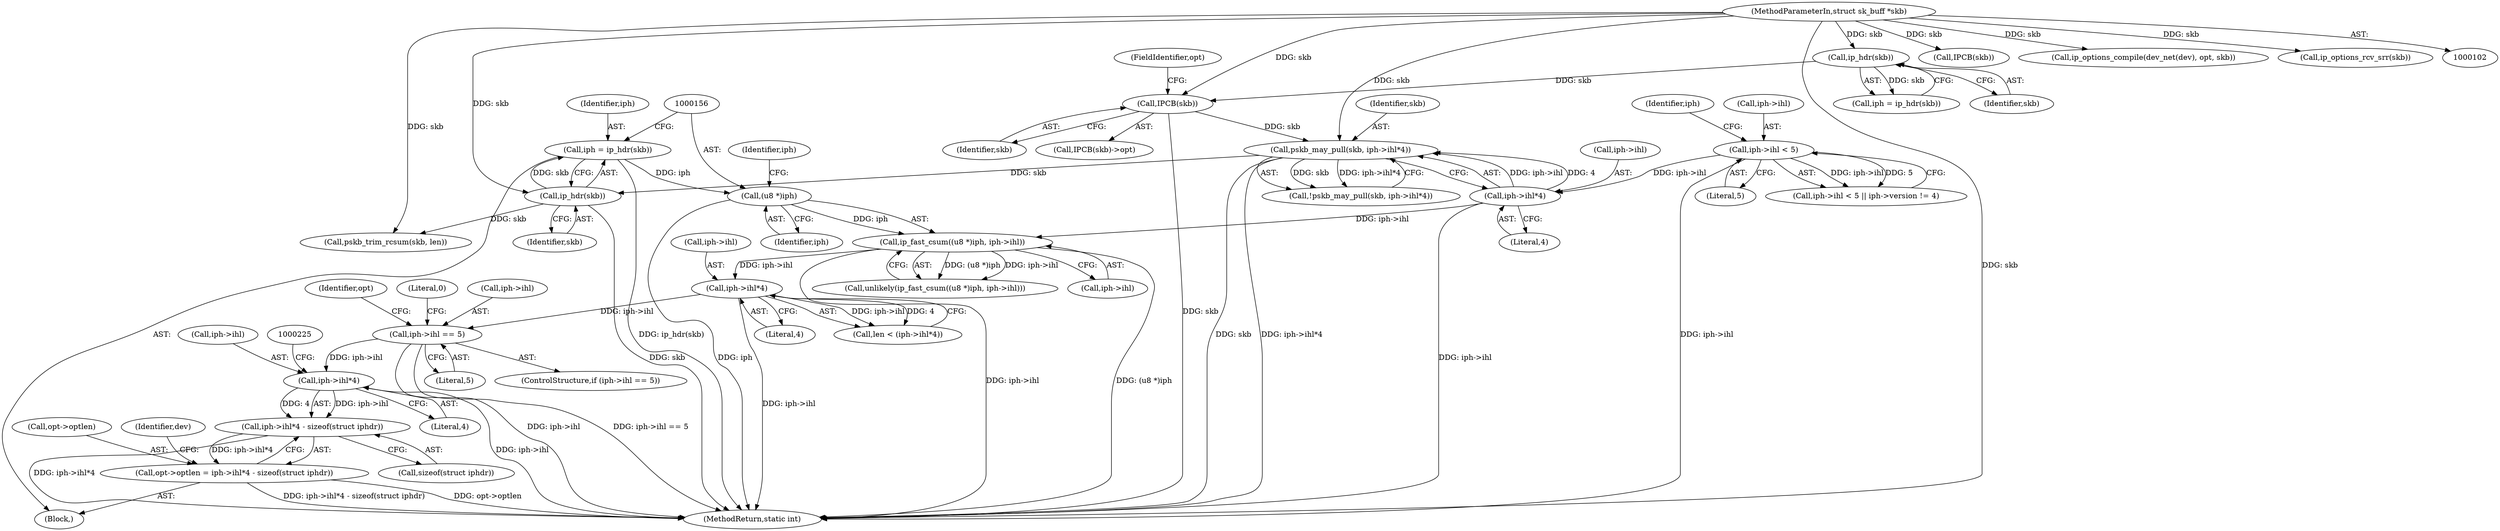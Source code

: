digraph "0_linux_f8e9881c2aef1e982e5abc25c046820cd0b7cf64@API" {
"1000218" [label="(Call,iph->ihl*4 - sizeof(struct iphdr))"];
"1000219" [label="(Call,iph->ihl*4)"];
"1000207" [label="(Call,iph->ihl == 5)"];
"1000184" [label="(Call,iph->ihl*4)"];
"1000154" [label="(Call,ip_fast_csum((u8 *)iph, iph->ihl))"];
"1000155" [label="(Call,(u8 *)iph)"];
"1000148" [label="(Call,iph = ip_hdr(skb))"];
"1000150" [label="(Call,ip_hdr(skb))"];
"1000140" [label="(Call,pskb_may_pull(skb, iph->ihl*4))"];
"1000122" [label="(Call,IPCB(skb))"];
"1000116" [label="(Call,ip_hdr(skb))"];
"1000103" [label="(MethodParameterIn,struct sk_buff *skb)"];
"1000142" [label="(Call,iph->ihl*4)"];
"1000127" [label="(Call,iph->ihl < 5)"];
"1000214" [label="(Call,opt->optlen = iph->ihl*4 - sizeof(struct iphdr))"];
"1000121" [label="(Call,IPCB(skb)->opt)"];
"1000206" [label="(ControlStructure,if (iph->ihl == 5))"];
"1000223" [label="(Literal,4)"];
"1000208" [label="(Call,iph->ihl)"];
"1000104" [label="(Block,)"];
"1000153" [label="(Call,unlikely(ip_fast_csum((u8 *)iph, iph->ihl)))"];
"1000126" [label="(Call,iph->ihl < 5 || iph->version != 4)"];
"1000185" [label="(Call,iph->ihl)"];
"1000157" [label="(Identifier,iph)"];
"1000151" [label="(Identifier,skb)"];
"1000211" [label="(Literal,5)"];
"1000124" [label="(FieldIdentifier,opt)"];
"1000216" [label="(Identifier,opt)"];
"1000148" [label="(Call,iph = ip_hdr(skb))"];
"1000158" [label="(Call,iph->ihl)"];
"1000114" [label="(Call,iph = ip_hdr(skb))"];
"1000201" [label="(Call,IPCB(skb))"];
"1000218" [label="(Call,iph->ihl*4 - sizeof(struct iphdr))"];
"1000103" [label="(MethodParameterIn,struct sk_buff *skb)"];
"1000146" [label="(Literal,4)"];
"1000140" [label="(Call,pskb_may_pull(skb, iph->ihl*4))"];
"1000266" [label="(MethodReturn,static int)"];
"1000219" [label="(Call,iph->ihl*4)"];
"1000122" [label="(Call,IPCB(skb))"];
"1000220" [label="(Call,iph->ihl)"];
"1000116" [label="(Call,ip_hdr(skb))"];
"1000131" [label="(Literal,5)"];
"1000215" [label="(Call,opt->optlen)"];
"1000150" [label="(Call,ip_hdr(skb))"];
"1000214" [label="(Call,opt->optlen = iph->ihl*4 - sizeof(struct iphdr))"];
"1000188" [label="(Literal,4)"];
"1000227" [label="(Call,ip_options_compile(dev_net(dev), opt, skb))"];
"1000149" [label="(Identifier,iph)"];
"1000184" [label="(Call,iph->ihl*4)"];
"1000142" [label="(Call,iph->ihl*4)"];
"1000159" [label="(Identifier,iph)"];
"1000139" [label="(Call,!pskb_may_pull(skb, iph->ihl*4))"];
"1000117" [label="(Identifier,skb)"];
"1000229" [label="(Identifier,dev)"];
"1000213" [label="(Literal,0)"];
"1000127" [label="(Call,iph->ihl < 5)"];
"1000224" [label="(Call,sizeof(struct iphdr))"];
"1000154" [label="(Call,ip_fast_csum((u8 *)iph, iph->ihl))"];
"1000155" [label="(Call,(u8 *)iph)"];
"1000182" [label="(Call,len < (iph->ihl*4))"];
"1000123" [label="(Identifier,skb)"];
"1000141" [label="(Identifier,skb)"];
"1000252" [label="(Call,ip_options_rcv_srr(skb))"];
"1000143" [label="(Call,iph->ihl)"];
"1000191" [label="(Call,pskb_trim_rcsum(skb, len))"];
"1000128" [label="(Call,iph->ihl)"];
"1000207" [label="(Call,iph->ihl == 5)"];
"1000134" [label="(Identifier,iph)"];
"1000218" -> "1000214"  [label="AST: "];
"1000218" -> "1000224"  [label="CFG: "];
"1000219" -> "1000218"  [label="AST: "];
"1000224" -> "1000218"  [label="AST: "];
"1000214" -> "1000218"  [label="CFG: "];
"1000218" -> "1000266"  [label="DDG: iph->ihl*4"];
"1000218" -> "1000214"  [label="DDG: iph->ihl*4"];
"1000219" -> "1000218"  [label="DDG: iph->ihl"];
"1000219" -> "1000218"  [label="DDG: 4"];
"1000219" -> "1000223"  [label="CFG: "];
"1000220" -> "1000219"  [label="AST: "];
"1000223" -> "1000219"  [label="AST: "];
"1000225" -> "1000219"  [label="CFG: "];
"1000219" -> "1000266"  [label="DDG: iph->ihl"];
"1000207" -> "1000219"  [label="DDG: iph->ihl"];
"1000207" -> "1000206"  [label="AST: "];
"1000207" -> "1000211"  [label="CFG: "];
"1000208" -> "1000207"  [label="AST: "];
"1000211" -> "1000207"  [label="AST: "];
"1000213" -> "1000207"  [label="CFG: "];
"1000216" -> "1000207"  [label="CFG: "];
"1000207" -> "1000266"  [label="DDG: iph->ihl"];
"1000207" -> "1000266"  [label="DDG: iph->ihl == 5"];
"1000184" -> "1000207"  [label="DDG: iph->ihl"];
"1000184" -> "1000182"  [label="AST: "];
"1000184" -> "1000188"  [label="CFG: "];
"1000185" -> "1000184"  [label="AST: "];
"1000188" -> "1000184"  [label="AST: "];
"1000182" -> "1000184"  [label="CFG: "];
"1000184" -> "1000266"  [label="DDG: iph->ihl"];
"1000184" -> "1000182"  [label="DDG: iph->ihl"];
"1000184" -> "1000182"  [label="DDG: 4"];
"1000154" -> "1000184"  [label="DDG: iph->ihl"];
"1000154" -> "1000153"  [label="AST: "];
"1000154" -> "1000158"  [label="CFG: "];
"1000155" -> "1000154"  [label="AST: "];
"1000158" -> "1000154"  [label="AST: "];
"1000153" -> "1000154"  [label="CFG: "];
"1000154" -> "1000266"  [label="DDG: (u8 *)iph"];
"1000154" -> "1000266"  [label="DDG: iph->ihl"];
"1000154" -> "1000153"  [label="DDG: (u8 *)iph"];
"1000154" -> "1000153"  [label="DDG: iph->ihl"];
"1000155" -> "1000154"  [label="DDG: iph"];
"1000142" -> "1000154"  [label="DDG: iph->ihl"];
"1000155" -> "1000157"  [label="CFG: "];
"1000156" -> "1000155"  [label="AST: "];
"1000157" -> "1000155"  [label="AST: "];
"1000159" -> "1000155"  [label="CFG: "];
"1000155" -> "1000266"  [label="DDG: iph"];
"1000148" -> "1000155"  [label="DDG: iph"];
"1000148" -> "1000104"  [label="AST: "];
"1000148" -> "1000150"  [label="CFG: "];
"1000149" -> "1000148"  [label="AST: "];
"1000150" -> "1000148"  [label="AST: "];
"1000156" -> "1000148"  [label="CFG: "];
"1000148" -> "1000266"  [label="DDG: ip_hdr(skb)"];
"1000150" -> "1000148"  [label="DDG: skb"];
"1000150" -> "1000151"  [label="CFG: "];
"1000151" -> "1000150"  [label="AST: "];
"1000150" -> "1000266"  [label="DDG: skb"];
"1000140" -> "1000150"  [label="DDG: skb"];
"1000103" -> "1000150"  [label="DDG: skb"];
"1000150" -> "1000191"  [label="DDG: skb"];
"1000140" -> "1000139"  [label="AST: "];
"1000140" -> "1000142"  [label="CFG: "];
"1000141" -> "1000140"  [label="AST: "];
"1000142" -> "1000140"  [label="AST: "];
"1000139" -> "1000140"  [label="CFG: "];
"1000140" -> "1000266"  [label="DDG: iph->ihl*4"];
"1000140" -> "1000266"  [label="DDG: skb"];
"1000140" -> "1000139"  [label="DDG: skb"];
"1000140" -> "1000139"  [label="DDG: iph->ihl*4"];
"1000122" -> "1000140"  [label="DDG: skb"];
"1000103" -> "1000140"  [label="DDG: skb"];
"1000142" -> "1000140"  [label="DDG: iph->ihl"];
"1000142" -> "1000140"  [label="DDG: 4"];
"1000122" -> "1000121"  [label="AST: "];
"1000122" -> "1000123"  [label="CFG: "];
"1000123" -> "1000122"  [label="AST: "];
"1000124" -> "1000122"  [label="CFG: "];
"1000122" -> "1000266"  [label="DDG: skb"];
"1000116" -> "1000122"  [label="DDG: skb"];
"1000103" -> "1000122"  [label="DDG: skb"];
"1000116" -> "1000114"  [label="AST: "];
"1000116" -> "1000117"  [label="CFG: "];
"1000117" -> "1000116"  [label="AST: "];
"1000114" -> "1000116"  [label="CFG: "];
"1000116" -> "1000114"  [label="DDG: skb"];
"1000103" -> "1000116"  [label="DDG: skb"];
"1000103" -> "1000102"  [label="AST: "];
"1000103" -> "1000266"  [label="DDG: skb"];
"1000103" -> "1000191"  [label="DDG: skb"];
"1000103" -> "1000201"  [label="DDG: skb"];
"1000103" -> "1000227"  [label="DDG: skb"];
"1000103" -> "1000252"  [label="DDG: skb"];
"1000142" -> "1000146"  [label="CFG: "];
"1000143" -> "1000142"  [label="AST: "];
"1000146" -> "1000142"  [label="AST: "];
"1000142" -> "1000266"  [label="DDG: iph->ihl"];
"1000127" -> "1000142"  [label="DDG: iph->ihl"];
"1000127" -> "1000126"  [label="AST: "];
"1000127" -> "1000131"  [label="CFG: "];
"1000128" -> "1000127"  [label="AST: "];
"1000131" -> "1000127"  [label="AST: "];
"1000134" -> "1000127"  [label="CFG: "];
"1000126" -> "1000127"  [label="CFG: "];
"1000127" -> "1000266"  [label="DDG: iph->ihl"];
"1000127" -> "1000126"  [label="DDG: iph->ihl"];
"1000127" -> "1000126"  [label="DDG: 5"];
"1000214" -> "1000104"  [label="AST: "];
"1000215" -> "1000214"  [label="AST: "];
"1000229" -> "1000214"  [label="CFG: "];
"1000214" -> "1000266"  [label="DDG: iph->ihl*4 - sizeof(struct iphdr)"];
"1000214" -> "1000266"  [label="DDG: opt->optlen"];
}

